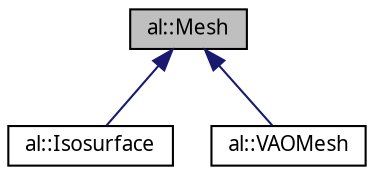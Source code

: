 digraph "al::Mesh"
{
 // LATEX_PDF_SIZE
  bgcolor="transparent";
  edge [fontname="FreeSans.ttf",fontsize="10",labelfontname="FreeSans.ttf",labelfontsize="10"];
  node [fontname="FreeSans.ttf",fontsize="10",shape=record];
  Node1 [label="al::Mesh",height=0.2,width=0.4,color="black", fillcolor="grey75", style="filled", fontcolor="black",tooltip="Stores buffers related to rendering graphical objects."];
  Node1 -> Node2 [dir="back",color="midnightblue",fontsize="10",style="solid",fontname="FreeSans.ttf"];
  Node2 [label="al::Isosurface",height=0.2,width=0.4,color="black",URL="$classal_1_1_isosurface.html",tooltip=" "];
  Node1 -> Node3 [dir="back",color="midnightblue",fontsize="10",style="solid",fontname="FreeSans.ttf"];
  Node3 [label="al::VAOMesh",height=0.2,width=0.4,color="black",URL="$classal_1_1_v_a_o_mesh.html",tooltip=" "];
}
